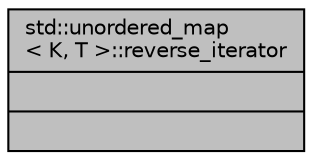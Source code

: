 digraph "std::unordered_map&lt; K, T &gt;::reverse_iterator"
{
  edge [fontname="Helvetica",fontsize="10",labelfontname="Helvetica",labelfontsize="10"];
  node [fontname="Helvetica",fontsize="10",shape=record];
  Node780 [label="{std::unordered_map\l\< K, T \>::reverse_iterator\n||}",height=0.2,width=0.4,color="black", fillcolor="grey75", style="filled", fontcolor="black"];
}
